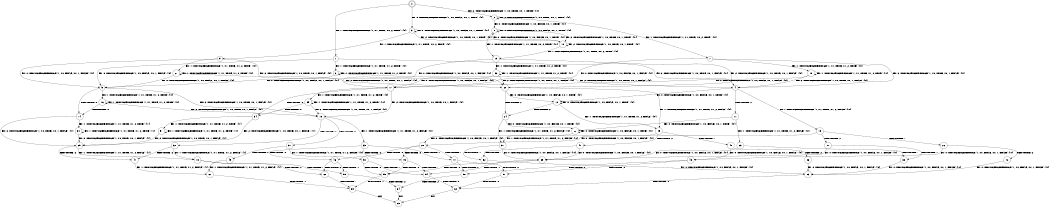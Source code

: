 digraph BCG {
size = "7, 10.5";
center = TRUE;
node [shape = circle];
0 [peripheries = 2];
0 -> 1 [label = "EX !1 !ATOMIC_EXCH_BRANCH (1, +1, TRUE, +0, 2, TRUE) !{0}"];
0 -> 2 [label = "EX !2 !ATOMIC_EXCH_BRANCH (1, +0, TRUE, +0, 1, TRUE) !{0}"];
0 -> 3 [label = "EX !0 !ATOMIC_EXCH_BRANCH (1, +0, FALSE, +0, 1, TRUE) !{0}"];
1 -> 4 [label = "EX !2 !ATOMIC_EXCH_BRANCH (1, +0, TRUE, +0, 1, FALSE) !{0}"];
1 -> 5 [label = "EX !0 !ATOMIC_EXCH_BRANCH (1, +0, FALSE, +0, 1, FALSE) !{0}"];
1 -> 6 [label = "EX !1 !ATOMIC_EXCH_BRANCH (1, +1, TRUE, +1, 2, TRUE) !{0}"];
2 -> 7 [label = "EX !1 !ATOMIC_EXCH_BRANCH (1, +1, TRUE, +0, 2, TRUE) !{0}"];
2 -> 8 [label = "EX !0 !ATOMIC_EXCH_BRANCH (1, +0, FALSE, +0, 1, TRUE) !{0}"];
2 -> 2 [label = "EX !2 !ATOMIC_EXCH_BRANCH (1, +0, TRUE, +0, 1, TRUE) !{0}"];
3 -> 9 [label = "EX !1 !ATOMIC_EXCH_BRANCH (1, +1, TRUE, +0, 2, TRUE) !{0}"];
3 -> 10 [label = "EX !2 !ATOMIC_EXCH_BRANCH (1, +0, TRUE, +0, 1, TRUE) !{0}"];
3 -> 3 [label = "EX !0 !ATOMIC_EXCH_BRANCH (1, +0, FALSE, +0, 1, TRUE) !{0}"];
4 -> 11 [label = "TERMINATE !2"];
4 -> 12 [label = "EX !0 !ATOMIC_EXCH_BRANCH (1, +0, FALSE, +0, 1, TRUE) !{0}"];
4 -> 13 [label = "EX !1 !ATOMIC_EXCH_BRANCH (1, +1, TRUE, +1, 2, FALSE) !{0}"];
5 -> 14 [label = "TERMINATE !0"];
5 -> 15 [label = "EX !2 !ATOMIC_EXCH_BRANCH (1, +0, TRUE, +0, 1, FALSE) !{0}"];
5 -> 16 [label = "EX !1 !ATOMIC_EXCH_BRANCH (1, +1, TRUE, +1, 2, TRUE) !{0}"];
6 -> 4 [label = "EX !2 !ATOMIC_EXCH_BRANCH (1, +0, TRUE, +0, 1, FALSE) !{0}"];
6 -> 5 [label = "EX !0 !ATOMIC_EXCH_BRANCH (1, +0, FALSE, +0, 1, FALSE) !{0}"];
6 -> 6 [label = "EX !1 !ATOMIC_EXCH_BRANCH (1, +1, TRUE, +1, 2, TRUE) !{0}"];
7 -> 17 [label = "EX !0 !ATOMIC_EXCH_BRANCH (1, +0, FALSE, +0, 1, FALSE) !{0}"];
7 -> 4 [label = "EX !2 !ATOMIC_EXCH_BRANCH (1, +0, TRUE, +0, 1, FALSE) !{0}"];
7 -> 18 [label = "EX !1 !ATOMIC_EXCH_BRANCH (1, +1, TRUE, +1, 2, TRUE) !{0}"];
8 -> 19 [label = "EX !1 !ATOMIC_EXCH_BRANCH (1, +1, TRUE, +0, 2, TRUE) !{0}"];
8 -> 10 [label = "EX !2 !ATOMIC_EXCH_BRANCH (1, +0, TRUE, +0, 1, TRUE) !{0}"];
8 -> 8 [label = "EX !0 !ATOMIC_EXCH_BRANCH (1, +0, FALSE, +0, 1, TRUE) !{0}"];
9 -> 20 [label = "EX !2 !ATOMIC_EXCH_BRANCH (1, +0, TRUE, +0, 1, FALSE) !{0}"];
9 -> 21 [label = "EX !1 !ATOMIC_EXCH_BRANCH (1, +1, TRUE, +1, 2, TRUE) !{0}"];
9 -> 5 [label = "EX !0 !ATOMIC_EXCH_BRANCH (1, +0, FALSE, +0, 1, FALSE) !{0}"];
10 -> 19 [label = "EX !1 !ATOMIC_EXCH_BRANCH (1, +1, TRUE, +0, 2, TRUE) !{0}"];
10 -> 10 [label = "EX !2 !ATOMIC_EXCH_BRANCH (1, +0, TRUE, +0, 1, TRUE) !{0}"];
10 -> 8 [label = "EX !0 !ATOMIC_EXCH_BRANCH (1, +0, FALSE, +0, 1, TRUE) !{0}"];
11 -> 22 [label = "EX !0 !ATOMIC_EXCH_BRANCH (1, +0, FALSE, +0, 1, TRUE) !{0}"];
11 -> 23 [label = "EX !1 !ATOMIC_EXCH_BRANCH (1, +1, TRUE, +1, 2, FALSE) !{0}"];
12 -> 24 [label = "TERMINATE !2"];
12 -> 25 [label = "EX !1 !ATOMIC_EXCH_BRANCH (1, +1, TRUE, +1, 2, FALSE) !{0}"];
12 -> 12 [label = "EX !0 !ATOMIC_EXCH_BRANCH (1, +0, FALSE, +0, 1, TRUE) !{0}"];
13 -> 26 [label = "TERMINATE !1"];
13 -> 27 [label = "TERMINATE !2"];
13 -> 28 [label = "EX !0 !ATOMIC_EXCH_BRANCH (1, +0, FALSE, +0, 1, FALSE) !{0}"];
14 -> 29 [label = "EX !2 !ATOMIC_EXCH_BRANCH (1, +0, TRUE, +0, 1, FALSE) !{1}"];
14 -> 30 [label = "EX !1 !ATOMIC_EXCH_BRANCH (1, +1, TRUE, +1, 2, TRUE) !{1}"];
15 -> 31 [label = "TERMINATE !2"];
15 -> 32 [label = "TERMINATE !0"];
15 -> 33 [label = "EX !1 !ATOMIC_EXCH_BRANCH (1, +1, TRUE, +1, 2, FALSE) !{0}"];
16 -> 14 [label = "TERMINATE !0"];
16 -> 15 [label = "EX !2 !ATOMIC_EXCH_BRANCH (1, +0, TRUE, +0, 1, FALSE) !{0}"];
16 -> 16 [label = "EX !1 !ATOMIC_EXCH_BRANCH (1, +1, TRUE, +1, 2, TRUE) !{0}"];
17 -> 34 [label = "TERMINATE !0"];
17 -> 15 [label = "EX !2 !ATOMIC_EXCH_BRANCH (1, +0, TRUE, +0, 1, FALSE) !{0}"];
17 -> 35 [label = "EX !1 !ATOMIC_EXCH_BRANCH (1, +1, TRUE, +1, 2, TRUE) !{0}"];
18 -> 17 [label = "EX !0 !ATOMIC_EXCH_BRANCH (1, +0, FALSE, +0, 1, FALSE) !{0}"];
18 -> 4 [label = "EX !2 !ATOMIC_EXCH_BRANCH (1, +0, TRUE, +0, 1, FALSE) !{0}"];
18 -> 18 [label = "EX !1 !ATOMIC_EXCH_BRANCH (1, +1, TRUE, +1, 2, TRUE) !{0}"];
19 -> 20 [label = "EX !2 !ATOMIC_EXCH_BRANCH (1, +0, TRUE, +0, 1, FALSE) !{0}"];
19 -> 36 [label = "EX !1 !ATOMIC_EXCH_BRANCH (1, +1, TRUE, +1, 2, TRUE) !{0}"];
19 -> 17 [label = "EX !0 !ATOMIC_EXCH_BRANCH (1, +0, FALSE, +0, 1, FALSE) !{0}"];
20 -> 24 [label = "TERMINATE !2"];
20 -> 25 [label = "EX !1 !ATOMIC_EXCH_BRANCH (1, +1, TRUE, +1, 2, FALSE) !{0}"];
20 -> 12 [label = "EX !0 !ATOMIC_EXCH_BRANCH (1, +0, FALSE, +0, 1, TRUE) !{0}"];
21 -> 20 [label = "EX !2 !ATOMIC_EXCH_BRANCH (1, +0, TRUE, +0, 1, FALSE) !{0}"];
21 -> 21 [label = "EX !1 !ATOMIC_EXCH_BRANCH (1, +1, TRUE, +1, 2, TRUE) !{0}"];
21 -> 5 [label = "EX !0 !ATOMIC_EXCH_BRANCH (1, +0, FALSE, +0, 1, FALSE) !{0}"];
22 -> 37 [label = "EX !1 !ATOMIC_EXCH_BRANCH (1, +1, TRUE, +1, 2, FALSE) !{0}"];
22 -> 22 [label = "EX !0 !ATOMIC_EXCH_BRANCH (1, +0, FALSE, +0, 1, TRUE) !{0}"];
23 -> 38 [label = "TERMINATE !1"];
23 -> 39 [label = "EX !0 !ATOMIC_EXCH_BRANCH (1, +0, FALSE, +0, 1, FALSE) !{0}"];
24 -> 37 [label = "EX !1 !ATOMIC_EXCH_BRANCH (1, +1, TRUE, +1, 2, FALSE) !{0}"];
24 -> 22 [label = "EX !0 !ATOMIC_EXCH_BRANCH (1, +0, FALSE, +0, 1, TRUE) !{0}"];
25 -> 40 [label = "TERMINATE !1"];
25 -> 41 [label = "TERMINATE !2"];
25 -> 28 [label = "EX !0 !ATOMIC_EXCH_BRANCH (1, +0, FALSE, +0, 1, FALSE) !{0}"];
26 -> 42 [label = "TERMINATE !2"];
26 -> 43 [label = "EX !0 !ATOMIC_EXCH_BRANCH (1, +0, FALSE, +0, 1, FALSE) !{0}"];
27 -> 38 [label = "TERMINATE !1"];
27 -> 39 [label = "EX !0 !ATOMIC_EXCH_BRANCH (1, +0, FALSE, +0, 1, FALSE) !{0}"];
28 -> 44 [label = "TERMINATE !1"];
28 -> 45 [label = "TERMINATE !2"];
28 -> 46 [label = "TERMINATE !0"];
29 -> 47 [label = "TERMINATE !2"];
29 -> 48 [label = "EX !1 !ATOMIC_EXCH_BRANCH (1, +1, TRUE, +1, 2, FALSE) !{1}"];
30 -> 29 [label = "EX !2 !ATOMIC_EXCH_BRANCH (1, +0, TRUE, +0, 1, FALSE) !{1}"];
30 -> 30 [label = "EX !1 !ATOMIC_EXCH_BRANCH (1, +1, TRUE, +1, 2, TRUE) !{1}"];
31 -> 49 [label = "TERMINATE !0"];
31 -> 50 [label = "EX !1 !ATOMIC_EXCH_BRANCH (1, +1, TRUE, +1, 2, FALSE) !{0}"];
32 -> 47 [label = "TERMINATE !2"];
32 -> 48 [label = "EX !1 !ATOMIC_EXCH_BRANCH (1, +1, TRUE, +1, 2, FALSE) !{1}"];
33 -> 44 [label = "TERMINATE !1"];
33 -> 45 [label = "TERMINATE !2"];
33 -> 46 [label = "TERMINATE !0"];
34 -> 29 [label = "EX !2 !ATOMIC_EXCH_BRANCH (1, +0, TRUE, +0, 1, FALSE) !{1}"];
34 -> 51 [label = "EX !1 !ATOMIC_EXCH_BRANCH (1, +1, TRUE, +1, 2, TRUE) !{1}"];
35 -> 34 [label = "TERMINATE !0"];
35 -> 15 [label = "EX !2 !ATOMIC_EXCH_BRANCH (1, +0, TRUE, +0, 1, FALSE) !{0}"];
35 -> 35 [label = "EX !1 !ATOMIC_EXCH_BRANCH (1, +1, TRUE, +1, 2, TRUE) !{0}"];
36 -> 20 [label = "EX !2 !ATOMIC_EXCH_BRANCH (1, +0, TRUE, +0, 1, FALSE) !{0}"];
36 -> 36 [label = "EX !1 !ATOMIC_EXCH_BRANCH (1, +1, TRUE, +1, 2, TRUE) !{0}"];
36 -> 17 [label = "EX !0 !ATOMIC_EXCH_BRANCH (1, +0, FALSE, +0, 1, FALSE) !{0}"];
37 -> 52 [label = "TERMINATE !1"];
37 -> 39 [label = "EX !0 !ATOMIC_EXCH_BRANCH (1, +0, FALSE, +0, 1, FALSE) !{0}"];
38 -> 53 [label = "EX !0 !ATOMIC_EXCH_BRANCH (1, +0, FALSE, +0, 1, FALSE) !{0}"];
39 -> 54 [label = "TERMINATE !1"];
39 -> 55 [label = "TERMINATE !0"];
40 -> 56 [label = "TERMINATE !2"];
40 -> 43 [label = "EX !0 !ATOMIC_EXCH_BRANCH (1, +0, FALSE, +0, 1, FALSE) !{0}"];
41 -> 52 [label = "TERMINATE !1"];
41 -> 39 [label = "EX !0 !ATOMIC_EXCH_BRANCH (1, +0, FALSE, +0, 1, FALSE) !{0}"];
42 -> 53 [label = "EX !0 !ATOMIC_EXCH_BRANCH (1, +0, FALSE, +0, 1, FALSE) !{0}"];
43 -> 57 [label = "TERMINATE !2"];
43 -> 58 [label = "TERMINATE !0"];
44 -> 57 [label = "TERMINATE !2"];
44 -> 58 [label = "TERMINATE !0"];
45 -> 54 [label = "TERMINATE !1"];
45 -> 55 [label = "TERMINATE !0"];
46 -> 59 [label = "TERMINATE !1"];
46 -> 60 [label = "TERMINATE !2"];
47 -> 61 [label = "EX !1 !ATOMIC_EXCH_BRANCH (1, +1, TRUE, +1, 2, FALSE) !{1}"];
48 -> 59 [label = "TERMINATE !1"];
48 -> 60 [label = "TERMINATE !2"];
49 -> 61 [label = "EX !1 !ATOMIC_EXCH_BRANCH (1, +1, TRUE, +1, 2, FALSE) !{1}"];
50 -> 54 [label = "TERMINATE !1"];
50 -> 55 [label = "TERMINATE !0"];
51 -> 29 [label = "EX !2 !ATOMIC_EXCH_BRANCH (1, +0, TRUE, +0, 1, FALSE) !{1}"];
51 -> 51 [label = "EX !1 !ATOMIC_EXCH_BRANCH (1, +1, TRUE, +1, 2, TRUE) !{1}"];
52 -> 53 [label = "EX !0 !ATOMIC_EXCH_BRANCH (1, +0, FALSE, +0, 1, FALSE) !{0}"];
53 -> 62 [label = "TERMINATE !0"];
54 -> 62 [label = "TERMINATE !0"];
55 -> 63 [label = "TERMINATE !1"];
56 -> 53 [label = "EX !0 !ATOMIC_EXCH_BRANCH (1, +0, FALSE, +0, 1, FALSE) !{0}"];
57 -> 62 [label = "TERMINATE !0"];
58 -> 64 [label = "TERMINATE !2"];
59 -> 64 [label = "TERMINATE !2"];
60 -> 63 [label = "TERMINATE !1"];
61 -> 63 [label = "TERMINATE !1"];
62 -> 65 [label = "exit"];
63 -> 65 [label = "exit"];
64 -> 65 [label = "exit"];
}
